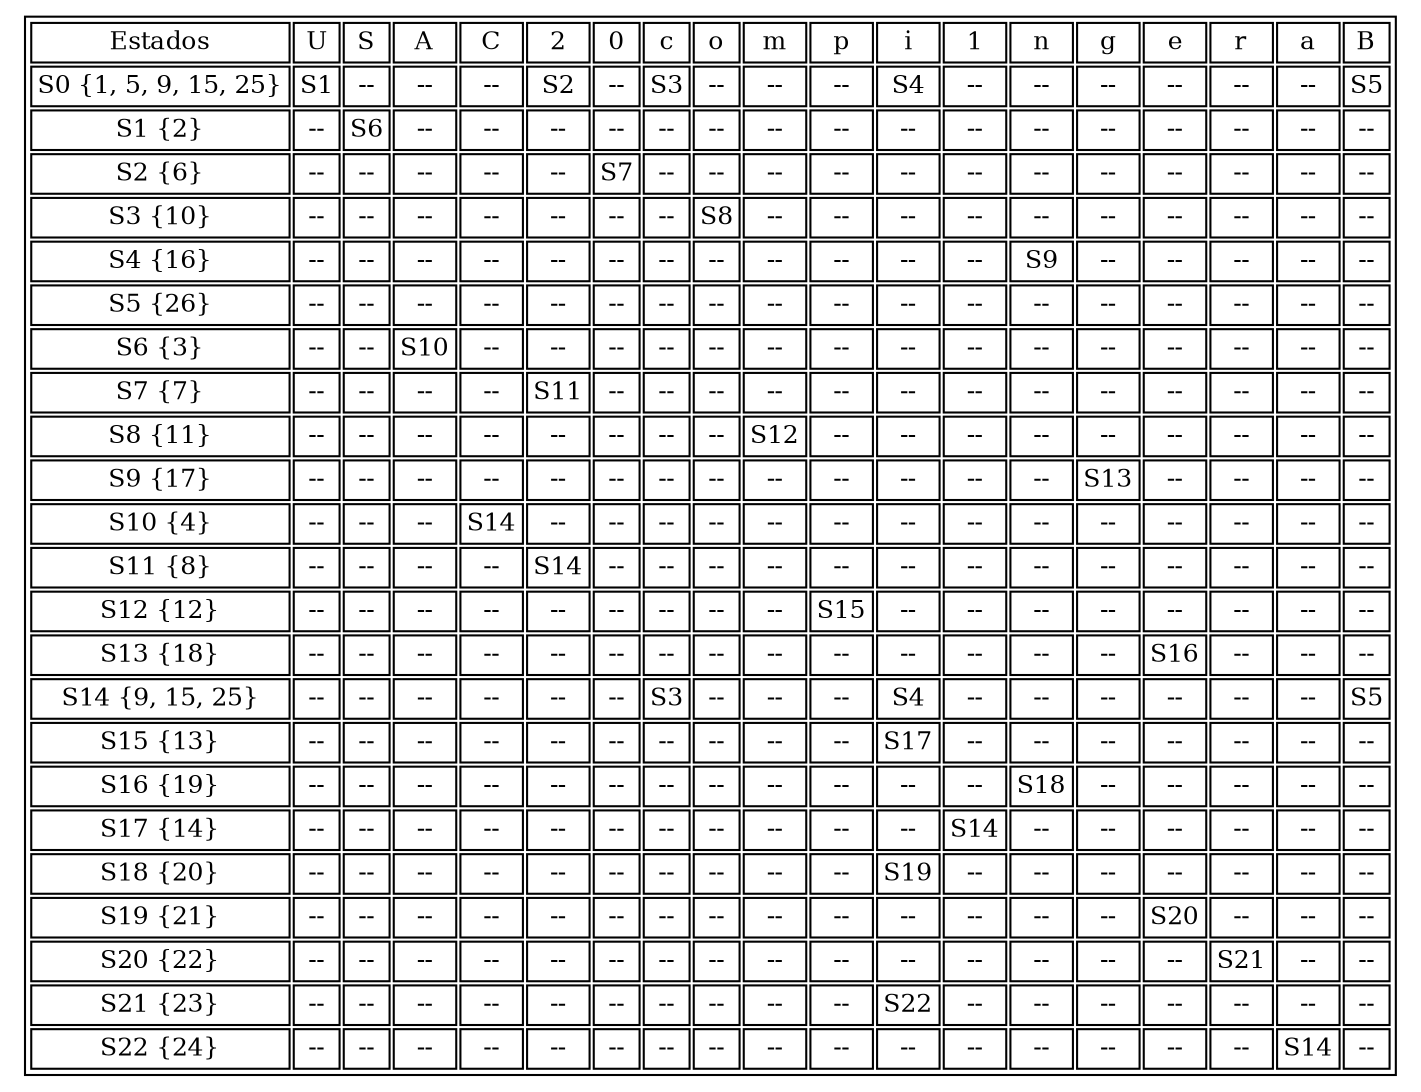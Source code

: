 digraph G {tabla1[shape=plaintext,fontsize=12, label=<<TABLE BORDER="1"><TR><TD>Estados</TD><TD>U</TD><TD>S</TD><TD>A</TD><TD>C</TD><TD>2</TD><TD>0</TD><TD>c</TD><TD>o</TD><TD>m</TD><TD>p</TD><TD>i</TD><TD>1</TD><TD>n</TD><TD>g</TD><TD>e</TD><TD>r</TD><TD>a</TD><TD>B</TD></TR><TR><TD>S0 {1, 5, 9, 15, 25}</TD><TD>S1</TD><TD>--</TD><TD>--</TD><TD>--</TD><TD>S2</TD><TD>--</TD><TD>S3</TD><TD>--</TD><TD>--</TD><TD>--</TD><TD>S4</TD><TD>--</TD><TD>--</TD><TD>--</TD><TD>--</TD><TD>--</TD><TD>--</TD><TD>S5</TD></TR><TR><TD>S1 {2}</TD><TD>--</TD><TD>S6</TD><TD>--</TD><TD>--</TD><TD>--</TD><TD>--</TD><TD>--</TD><TD>--</TD><TD>--</TD><TD>--</TD><TD>--</TD><TD>--</TD><TD>--</TD><TD>--</TD><TD>--</TD><TD>--</TD><TD>--</TD><TD>--</TD></TR><TR><TD>S2 {6}</TD><TD>--</TD><TD>--</TD><TD>--</TD><TD>--</TD><TD>--</TD><TD>S7</TD><TD>--</TD><TD>--</TD><TD>--</TD><TD>--</TD><TD>--</TD><TD>--</TD><TD>--</TD><TD>--</TD><TD>--</TD><TD>--</TD><TD>--</TD><TD>--</TD></TR><TR><TD>S3 {10}</TD><TD>--</TD><TD>--</TD><TD>--</TD><TD>--</TD><TD>--</TD><TD>--</TD><TD>--</TD><TD>S8</TD><TD>--</TD><TD>--</TD><TD>--</TD><TD>--</TD><TD>--</TD><TD>--</TD><TD>--</TD><TD>--</TD><TD>--</TD><TD>--</TD></TR><TR><TD>S4 {16}</TD><TD>--</TD><TD>--</TD><TD>--</TD><TD>--</TD><TD>--</TD><TD>--</TD><TD>--</TD><TD>--</TD><TD>--</TD><TD>--</TD><TD>--</TD><TD>--</TD><TD>S9</TD><TD>--</TD><TD>--</TD><TD>--</TD><TD>--</TD><TD>--</TD></TR><TR><TD>S5 {26}</TD><TD>--</TD><TD>--</TD><TD>--</TD><TD>--</TD><TD>--</TD><TD>--</TD><TD>--</TD><TD>--</TD><TD>--</TD><TD>--</TD><TD>--</TD><TD>--</TD><TD>--</TD><TD>--</TD><TD>--</TD><TD>--</TD><TD>--</TD><TD>--</TD></TR><TR><TD>S6 {3}</TD><TD>--</TD><TD>--</TD><TD>S10</TD><TD>--</TD><TD>--</TD><TD>--</TD><TD>--</TD><TD>--</TD><TD>--</TD><TD>--</TD><TD>--</TD><TD>--</TD><TD>--</TD><TD>--</TD><TD>--</TD><TD>--</TD><TD>--</TD><TD>--</TD></TR><TR><TD>S7 {7}</TD><TD>--</TD><TD>--</TD><TD>--</TD><TD>--</TD><TD>S11</TD><TD>--</TD><TD>--</TD><TD>--</TD><TD>--</TD><TD>--</TD><TD>--</TD><TD>--</TD><TD>--</TD><TD>--</TD><TD>--</TD><TD>--</TD><TD>--</TD><TD>--</TD></TR><TR><TD>S8 {11}</TD><TD>--</TD><TD>--</TD><TD>--</TD><TD>--</TD><TD>--</TD><TD>--</TD><TD>--</TD><TD>--</TD><TD>S12</TD><TD>--</TD><TD>--</TD><TD>--</TD><TD>--</TD><TD>--</TD><TD>--</TD><TD>--</TD><TD>--</TD><TD>--</TD></TR><TR><TD>S9 {17}</TD><TD>--</TD><TD>--</TD><TD>--</TD><TD>--</TD><TD>--</TD><TD>--</TD><TD>--</TD><TD>--</TD><TD>--</TD><TD>--</TD><TD>--</TD><TD>--</TD><TD>--</TD><TD>S13</TD><TD>--</TD><TD>--</TD><TD>--</TD><TD>--</TD></TR><TR><TD>S10 {4}</TD><TD>--</TD><TD>--</TD><TD>--</TD><TD>S14</TD><TD>--</TD><TD>--</TD><TD>--</TD><TD>--</TD><TD>--</TD><TD>--</TD><TD>--</TD><TD>--</TD><TD>--</TD><TD>--</TD><TD>--</TD><TD>--</TD><TD>--</TD><TD>--</TD></TR><TR><TD>S11 {8}</TD><TD>--</TD><TD>--</TD><TD>--</TD><TD>--</TD><TD>S14</TD><TD>--</TD><TD>--</TD><TD>--</TD><TD>--</TD><TD>--</TD><TD>--</TD><TD>--</TD><TD>--</TD><TD>--</TD><TD>--</TD><TD>--</TD><TD>--</TD><TD>--</TD></TR><TR><TD>S12 {12}</TD><TD>--</TD><TD>--</TD><TD>--</TD><TD>--</TD><TD>--</TD><TD>--</TD><TD>--</TD><TD>--</TD><TD>--</TD><TD>S15</TD><TD>--</TD><TD>--</TD><TD>--</TD><TD>--</TD><TD>--</TD><TD>--</TD><TD>--</TD><TD>--</TD></TR><TR><TD>S13 {18}</TD><TD>--</TD><TD>--</TD><TD>--</TD><TD>--</TD><TD>--</TD><TD>--</TD><TD>--</TD><TD>--</TD><TD>--</TD><TD>--</TD><TD>--</TD><TD>--</TD><TD>--</TD><TD>--</TD><TD>S16</TD><TD>--</TD><TD>--</TD><TD>--</TD></TR><TR><TD>S14 {9, 15, 25}</TD><TD>--</TD><TD>--</TD><TD>--</TD><TD>--</TD><TD>--</TD><TD>--</TD><TD>S3</TD><TD>--</TD><TD>--</TD><TD>--</TD><TD>S4</TD><TD>--</TD><TD>--</TD><TD>--</TD><TD>--</TD><TD>--</TD><TD>--</TD><TD>S5</TD></TR><TR><TD>S15 {13}</TD><TD>--</TD><TD>--</TD><TD>--</TD><TD>--</TD><TD>--</TD><TD>--</TD><TD>--</TD><TD>--</TD><TD>--</TD><TD>--</TD><TD>S17</TD><TD>--</TD><TD>--</TD><TD>--</TD><TD>--</TD><TD>--</TD><TD>--</TD><TD>--</TD></TR><TR><TD>S16 {19}</TD><TD>--</TD><TD>--</TD><TD>--</TD><TD>--</TD><TD>--</TD><TD>--</TD><TD>--</TD><TD>--</TD><TD>--</TD><TD>--</TD><TD>--</TD><TD>--</TD><TD>S18</TD><TD>--</TD><TD>--</TD><TD>--</TD><TD>--</TD><TD>--</TD></TR><TR><TD>S17 {14}</TD><TD>--</TD><TD>--</TD><TD>--</TD><TD>--</TD><TD>--</TD><TD>--</TD><TD>--</TD><TD>--</TD><TD>--</TD><TD>--</TD><TD>--</TD><TD>S14</TD><TD>--</TD><TD>--</TD><TD>--</TD><TD>--</TD><TD>--</TD><TD>--</TD></TR><TR><TD>S18 {20}</TD><TD>--</TD><TD>--</TD><TD>--</TD><TD>--</TD><TD>--</TD><TD>--</TD><TD>--</TD><TD>--</TD><TD>--</TD><TD>--</TD><TD>S19</TD><TD>--</TD><TD>--</TD><TD>--</TD><TD>--</TD><TD>--</TD><TD>--</TD><TD>--</TD></TR><TR><TD>S19 {21}</TD><TD>--</TD><TD>--</TD><TD>--</TD><TD>--</TD><TD>--</TD><TD>--</TD><TD>--</TD><TD>--</TD><TD>--</TD><TD>--</TD><TD>--</TD><TD>--</TD><TD>--</TD><TD>--</TD><TD>S20</TD><TD>--</TD><TD>--</TD><TD>--</TD></TR><TR><TD>S20 {22}</TD><TD>--</TD><TD>--</TD><TD>--</TD><TD>--</TD><TD>--</TD><TD>--</TD><TD>--</TD><TD>--</TD><TD>--</TD><TD>--</TD><TD>--</TD><TD>--</TD><TD>--</TD><TD>--</TD><TD>--</TD><TD>S21</TD><TD>--</TD><TD>--</TD></TR><TR><TD>S21 {23}</TD><TD>--</TD><TD>--</TD><TD>--</TD><TD>--</TD><TD>--</TD><TD>--</TD><TD>--</TD><TD>--</TD><TD>--</TD><TD>--</TD><TD>S22</TD><TD>--</TD><TD>--</TD><TD>--</TD><TD>--</TD><TD>--</TD><TD>--</TD><TD>--</TD></TR><TR><TD>S22 {24}</TD><TD>--</TD><TD>--</TD><TD>--</TD><TD>--</TD><TD>--</TD><TD>--</TD><TD>--</TD><TD>--</TD><TD>--</TD><TD>--</TD><TD>--</TD><TD>--</TD><TD>--</TD><TD>--</TD><TD>--</TD><TD>--</TD><TD>S14</TD><TD>--</TD></TR></TABLE>>];}